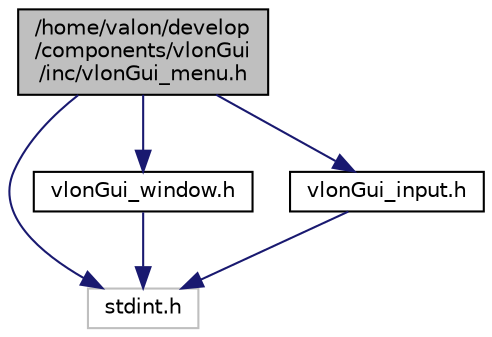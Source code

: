 digraph "/home/valon/develop/components/vlonGui/inc/vlonGui_menu.h"
{
  edge [fontname="Helvetica",fontsize="10",labelfontname="Helvetica",labelfontsize="10"];
  node [fontname="Helvetica",fontsize="10",shape=record];
  Node0 [label="/home/valon/develop\l/components/vlonGui\l/inc/vlonGui_menu.h",height=0.2,width=0.4,color="black", fillcolor="grey75", style="filled", fontcolor="black"];
  Node0 -> Node1 [color="midnightblue",fontsize="10",style="solid",fontname="Helvetica"];
  Node1 [label="stdint.h",height=0.2,width=0.4,color="grey75", fillcolor="white", style="filled"];
  Node0 -> Node2 [color="midnightblue",fontsize="10",style="solid",fontname="Helvetica"];
  Node2 [label="vlonGui_window.h",height=0.2,width=0.4,color="black", fillcolor="white", style="filled",URL="$vlonGui__window_8h.html"];
  Node2 -> Node1 [color="midnightblue",fontsize="10",style="solid",fontname="Helvetica"];
  Node0 -> Node3 [color="midnightblue",fontsize="10",style="solid",fontname="Helvetica"];
  Node3 [label="vlonGui_input.h",height=0.2,width=0.4,color="black", fillcolor="white", style="filled",URL="$vlonGui__input_8h.html"];
  Node3 -> Node1 [color="midnightblue",fontsize="10",style="solid",fontname="Helvetica"];
}

